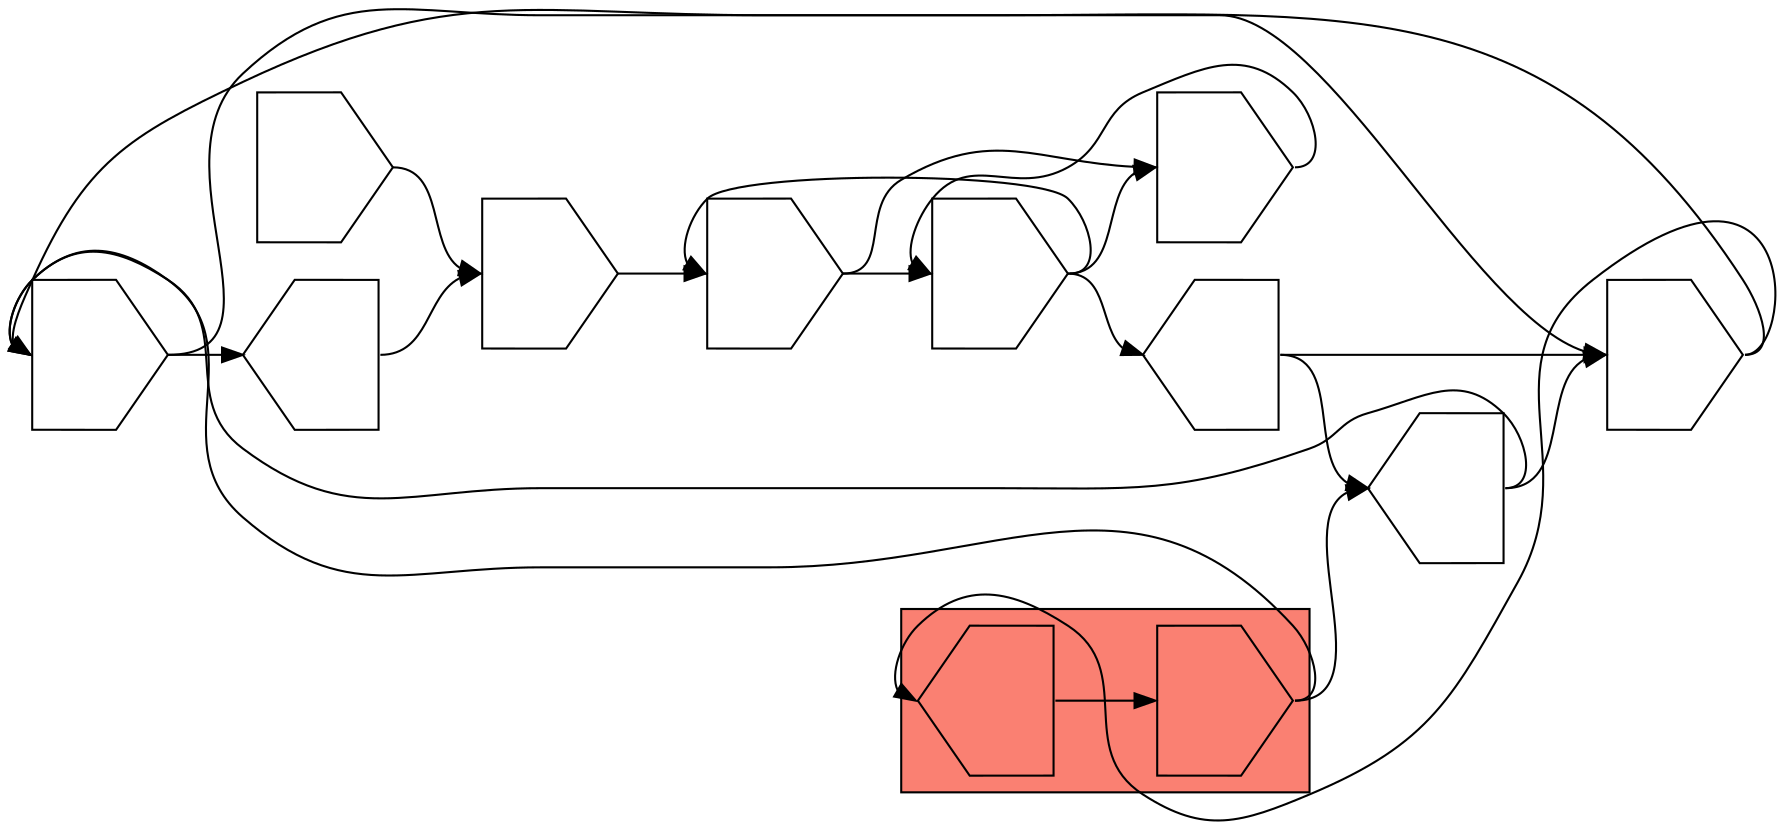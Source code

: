 digraph asm {
	rotate=90;
	edge [headport=n,tailport=s];
subgraph cluster_C12336_21081 {
	12336 [label="",height=1,width=1,shape=house];
	21081 [label="",height=1,width=1,shape=invhouse];
	style=filled;
	fillcolor=salmon;
}
	5460 [label="",height=1,width=1,shape=invhouse];
	2085 [label="",height=1,width=1,shape=house];
	21321 [label="",height=1,width=1,shape=invhouse];
	16764 [label="",height=1,width=1,shape=invhouse];
	4814 [label="",height=1,width=1,shape=invhouse];
	9247 [label="",height=1,width=1,shape=invhouse];
	19261 [label="",height=1,width=1,shape=house];
	5458 [label="",height=1,width=1,shape=invhouse];
	16636 [label="",height=1,width=1,shape=house];
	2659 [label="",height=1,width=1,shape=invhouse];
	12336 -> 21081
	21081 -> 5460
	21081 -> 16636
	5460 -> 2085
	5460 -> 5458
	2085 -> 21321
	21321 -> 16764
	16764 -> 4814
	16764 -> 9247
	4814 -> 9247
	4814 -> 16764
	4814 -> 19261
	9247 -> 4814
	19261 -> 5458
	19261 -> 16636
	5458 -> 5460
	5458 -> 12336
	16636 -> 5458
	16636 -> 5460
	2659 -> 21321
}